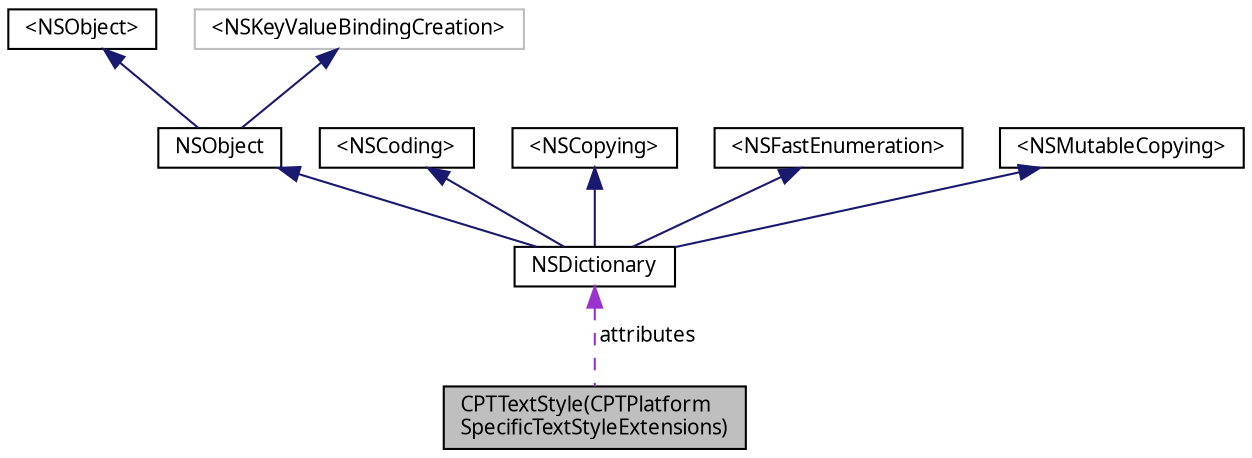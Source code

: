 digraph "CPTTextStyle(CPTPlatformSpecificTextStyleExtensions)"
{
 // LATEX_PDF_SIZE
  bgcolor="transparent";
  edge [fontname="Lucinda Grande",fontsize="10",labelfontname="Lucinda Grande",labelfontsize="10"];
  node [fontname="Lucinda Grande",fontsize="10",shape=record];
  Node1 [label="CPTTextStyle(CPTPlatform\lSpecificTextStyleExtensions)",height=0.2,width=0.4,color="black", fillcolor="grey75", style="filled", fontcolor="black",tooltip="Platform-specific extensions to CPTTextStyle."];
  Node2 -> Node1 [dir="back",color="darkorchid3",fontsize="10",style="dashed",label=" attributes" ,fontname="Lucinda Grande"];
  Node2 [label="NSDictionary",height=0.2,width=0.4,color="black",URL="/Users/eskroch/Projects/Core Plot/documentation/doxygen/doxygen-cocoa-touch-tags.xml$https://developer.apple.com/library/ios/.html#documentation/Cocoa/Reference/Foundation/Classes/NSDictionary_Class/Reference/Reference",tooltip=" "];
  Node3 -> Node2 [dir="back",color="midnightblue",fontsize="10",style="solid",fontname="Lucinda Grande"];
  Node3 [label="NSObject",height=0.2,width=0.4,color="black",URL="/Users/eskroch/Projects/Core Plot/documentation/doxygen/doxygen-cocoa-touch-tags.xml$https://developer.apple.com/library/ios/.html#documentation/Cocoa/Reference/Foundation/Classes/NSObject_Class/Reference/Reference",tooltip=" "];
  Node4 -> Node3 [dir="back",color="midnightblue",fontsize="10",style="solid",fontname="Lucinda Grande"];
  Node4 [label="\<NSObject\>",height=0.2,width=0.4,color="black",URL="/Users/eskroch/Projects/Core Plot/documentation/doxygen/doxygen-cocoa-touch-tags.xml$https://developer.apple.com/library/ios/.html#documentation/Cocoa/Reference/Foundation/Protocols/NSObject_Protocol/Reference/NSObject",tooltip=" "];
  Node5 -> Node3 [dir="back",color="midnightblue",fontsize="10",style="solid",fontname="Lucinda Grande"];
  Node5 [label="\<NSKeyValueBindingCreation\>",height=0.2,width=0.4,color="grey75",tooltip=" "];
  Node6 -> Node2 [dir="back",color="midnightblue",fontsize="10",style="solid",fontname="Lucinda Grande"];
  Node6 [label="\<NSCoding\>",height=0.2,width=0.4,color="black",URL="/Users/eskroch/Projects/Core Plot/documentation/doxygen/doxygen-cocoa-touch-tags.xml$https://developer.apple.com/library/ios/.html#documentation/Cocoa/Reference/Foundation/Protocols/NSCoding_Protocol/Reference/Reference",tooltip=" "];
  Node7 -> Node2 [dir="back",color="midnightblue",fontsize="10",style="solid",fontname="Lucinda Grande"];
  Node7 [label="\<NSCopying\>",height=0.2,width=0.4,color="black",URL="/Users/eskroch/Projects/Core Plot/documentation/doxygen/doxygen-cocoa-touch-tags.xml$https://developer.apple.com/library/ios/.html#documentation/Cocoa/Reference/Foundation/Protocols/NSCopying_Protocol/Reference/Reference",tooltip=" "];
  Node8 -> Node2 [dir="back",color="midnightblue",fontsize="10",style="solid",fontname="Lucinda Grande"];
  Node8 [label="\<NSFastEnumeration\>",height=0.2,width=0.4,color="black",URL="/Users/eskroch/Projects/Core Plot/documentation/doxygen/doxygen-cocoa-touch-tags.xml$https://developer.apple.com/library/ios/.html#documentation/Cocoa/Reference/NSFastEnumeration_protocol/Reference/NSFastEnumeration",tooltip=" "];
  Node9 -> Node2 [dir="back",color="midnightblue",fontsize="10",style="solid",fontname="Lucinda Grande"];
  Node9 [label="\<NSMutableCopying\>",height=0.2,width=0.4,color="black",URL="/Users/eskroch/Projects/Core Plot/documentation/doxygen/doxygen-cocoa-touch-tags.xml$https://developer.apple.com/library/ios/.html#documentation/Cocoa/Reference/Foundation/Protocols/NSMutableCopying_Protocol/Reference/Reference",tooltip=" "];
}

